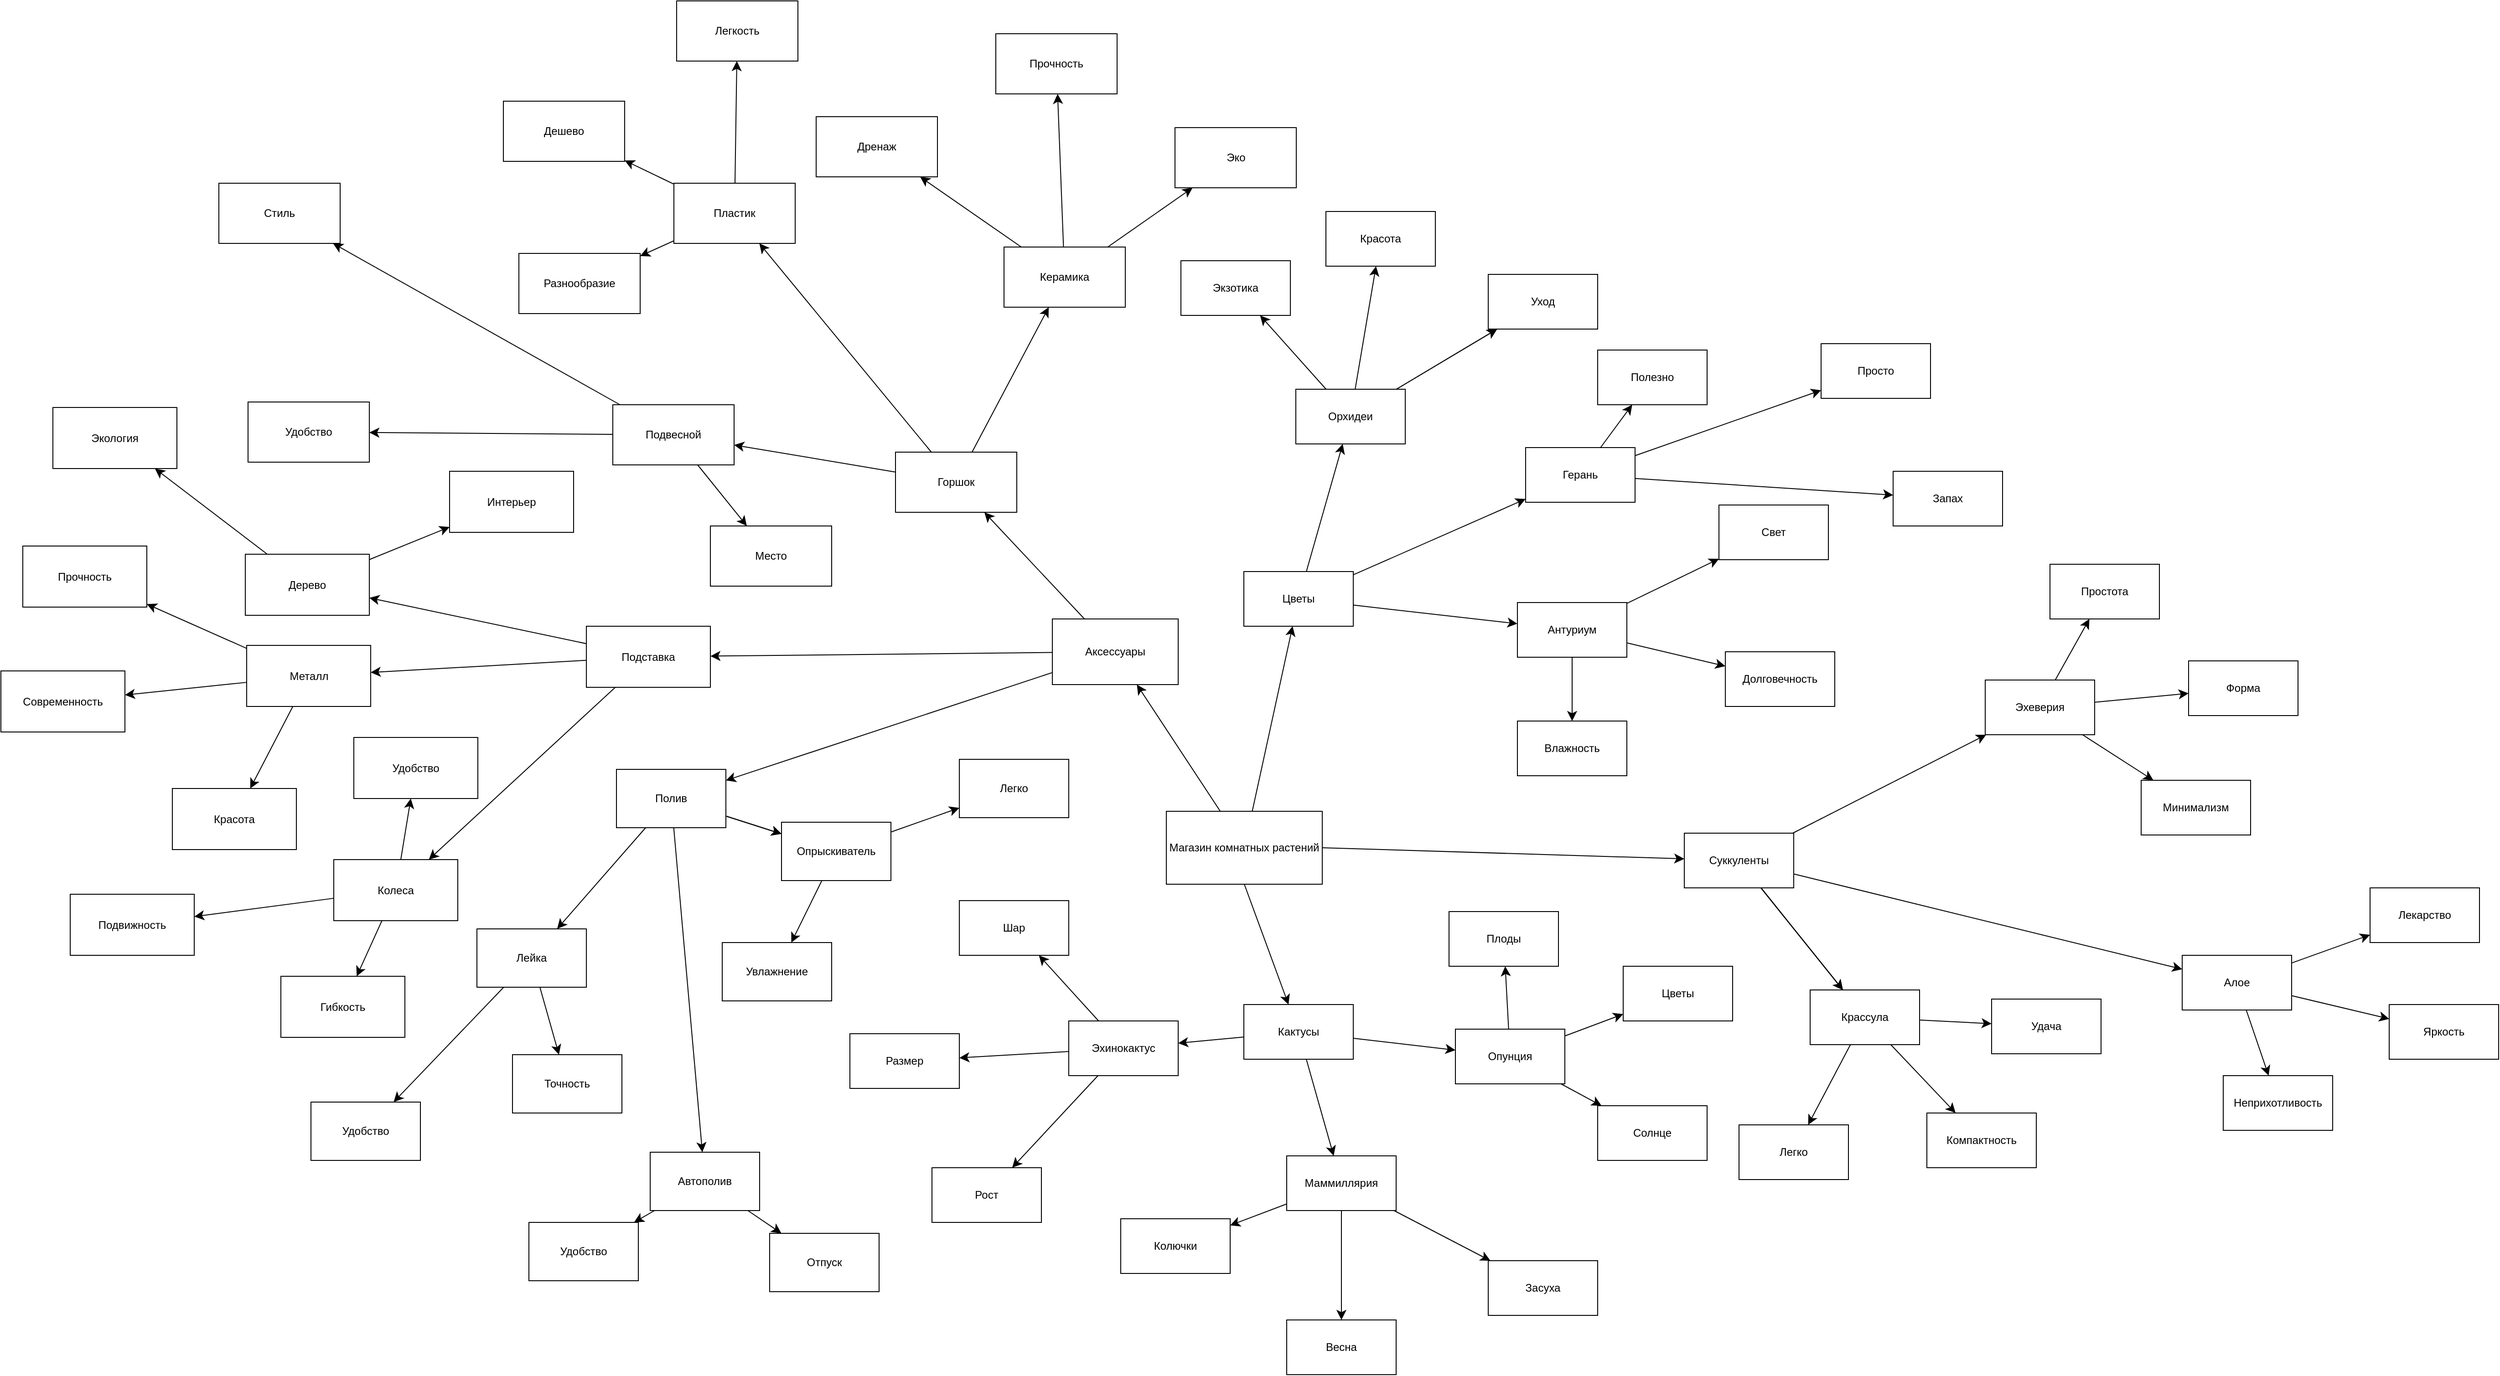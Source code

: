 <mxfile version="24.8.2">
  <diagram name="Page-1" id="Page-1">
    <mxGraphModel dx="7487" dy="3587" grid="0" gridSize="10" guides="1" tooltips="1" connect="1" arrows="1" fold="1" page="0" pageScale="1" pageWidth="827" pageHeight="1169" math="0" shadow="0">
      <root>
        <mxCell id="0" />
        <mxCell id="1" parent="0" />
        <mxCell id="S23KZRQdwi_vFa5hQwzF-27" value="" style="edgeStyle=none;curved=1;rounded=0;orthogonalLoop=1;jettySize=auto;html=1;fontSize=12;startSize=8;endSize=8;" edge="1" parent="1" source="S23KZRQdwi_vFa5hQwzF-132" target="S23KZRQdwi_vFa5hQwzF-26">
          <mxGeometry relative="1" as="geometry">
            <mxPoint x="245.4" y="439" as="sourcePoint" />
          </mxGeometry>
        </mxCell>
        <mxCell id="S23KZRQdwi_vFa5hQwzF-29" value="" style="edgeStyle=none;curved=1;rounded=0;orthogonalLoop=1;jettySize=auto;html=1;fontSize=12;startSize=8;endSize=8;exitX=1;exitY=0.5;exitDx=0;exitDy=0;" edge="1" parent="1" source="S23KZRQdwi_vFa5hQwzF-132" target="S23KZRQdwi_vFa5hQwzF-28">
          <mxGeometry relative="1" as="geometry">
            <mxPoint x="363" y="486.47" as="sourcePoint" />
          </mxGeometry>
        </mxCell>
        <mxCell id="S23KZRQdwi_vFa5hQwzF-31" value="" style="edgeStyle=none;curved=1;rounded=0;orthogonalLoop=1;jettySize=auto;html=1;fontSize=12;startSize=8;endSize=8;exitX=0.5;exitY=1;exitDx=0;exitDy=0;" edge="1" parent="1" source="S23KZRQdwi_vFa5hQwzF-132" target="S23KZRQdwi_vFa5hQwzF-30">
          <mxGeometry relative="1" as="geometry">
            <mxPoint x="250" y="533" as="sourcePoint" />
          </mxGeometry>
        </mxCell>
        <mxCell id="11" parent="1" vertex="1">
          <mxGeometry x="330" y="540" as="geometry" />
        </mxCell>
        <mxCell id="14" parent="1" vertex="1">
          <mxGeometry x="330" y="540" as="geometry" />
        </mxCell>
        <mxCell id="16" parent="1" vertex="1">
          <mxGeometry x="645" y="360" as="geometry" />
        </mxCell>
        <mxCell id="19" parent="1" vertex="1">
          <mxGeometry x="645" y="360" as="geometry" />
        </mxCell>
        <mxCell id="21" parent="1" vertex="1">
          <mxGeometry x="615" y="510" as="geometry" />
        </mxCell>
        <mxCell id="S23KZRQdwi_vFa5hQwzF-34" value="" style="edgeStyle=none;curved=1;rounded=0;orthogonalLoop=1;jettySize=auto;html=1;fontSize=12;startSize=8;endSize=8;" edge="1" parent="1" source="S23KZRQdwi_vFa5hQwzF-26" target="S23KZRQdwi_vFa5hQwzF-33">
          <mxGeometry relative="1" as="geometry" />
        </mxCell>
        <mxCell id="S23KZRQdwi_vFa5hQwzF-38" value="" style="edgeStyle=none;curved=1;rounded=0;orthogonalLoop=1;jettySize=auto;html=1;fontSize=12;startSize=8;endSize=8;" edge="1" parent="1" source="S23KZRQdwi_vFa5hQwzF-26" target="S23KZRQdwi_vFa5hQwzF-37">
          <mxGeometry relative="1" as="geometry" />
        </mxCell>
        <mxCell id="S23KZRQdwi_vFa5hQwzF-80" value="" style="edgeStyle=none;curved=1;rounded=0;orthogonalLoop=1;jettySize=auto;html=1;fontSize=12;startSize=8;endSize=8;" edge="1" parent="1" source="S23KZRQdwi_vFa5hQwzF-26" target="S23KZRQdwi_vFa5hQwzF-79">
          <mxGeometry relative="1" as="geometry" />
        </mxCell>
        <mxCell id="S23KZRQdwi_vFa5hQwzF-26" value="Цветы" style="whiteSpace=wrap;html=1;" vertex="1" parent="1">
          <mxGeometry x="233" y="171" width="120" height="60" as="geometry" />
        </mxCell>
        <mxCell id="S23KZRQdwi_vFa5hQwzF-41" value="" style="edgeStyle=none;curved=1;rounded=0;orthogonalLoop=1;jettySize=auto;html=1;fontSize=12;startSize=8;endSize=8;" edge="1" parent="1" source="S23KZRQdwi_vFa5hQwzF-28" target="S23KZRQdwi_vFa5hQwzF-40">
          <mxGeometry relative="1" as="geometry" />
        </mxCell>
        <mxCell id="S23KZRQdwi_vFa5hQwzF-43" value="" style="edgeStyle=none;curved=1;rounded=0;orthogonalLoop=1;jettySize=auto;html=1;fontSize=12;startSize=8;endSize=8;" edge="1" parent="1" source="S23KZRQdwi_vFa5hQwzF-28" target="S23KZRQdwi_vFa5hQwzF-42">
          <mxGeometry relative="1" as="geometry" />
        </mxCell>
        <mxCell id="S23KZRQdwi_vFa5hQwzF-44" value="" style="edgeStyle=none;curved=1;rounded=0;orthogonalLoop=1;jettySize=auto;html=1;fontSize=12;startSize=8;endSize=8;" edge="1" parent="1" source="S23KZRQdwi_vFa5hQwzF-28" target="S23KZRQdwi_vFa5hQwzF-42">
          <mxGeometry relative="1" as="geometry" />
        </mxCell>
        <mxCell id="S23KZRQdwi_vFa5hQwzF-45" value="" style="edgeStyle=none;curved=1;rounded=0;orthogonalLoop=1;jettySize=auto;html=1;fontSize=12;startSize=8;endSize=8;" edge="1" parent="1" source="S23KZRQdwi_vFa5hQwzF-28" target="S23KZRQdwi_vFa5hQwzF-42">
          <mxGeometry relative="1" as="geometry" />
        </mxCell>
        <mxCell id="S23KZRQdwi_vFa5hQwzF-47" value="" style="edgeStyle=none;curved=1;rounded=0;orthogonalLoop=1;jettySize=auto;html=1;fontSize=12;startSize=8;endSize=8;" edge="1" parent="1" source="S23KZRQdwi_vFa5hQwzF-28" target="S23KZRQdwi_vFa5hQwzF-46">
          <mxGeometry relative="1" as="geometry" />
        </mxCell>
        <mxCell id="S23KZRQdwi_vFa5hQwzF-28" value="Суккуленты" style="whiteSpace=wrap;html=1;" vertex="1" parent="1">
          <mxGeometry x="716" y="458" width="120" height="60" as="geometry" />
        </mxCell>
        <mxCell id="S23KZRQdwi_vFa5hQwzF-49" value="" style="edgeStyle=none;curved=1;rounded=0;orthogonalLoop=1;jettySize=auto;html=1;fontSize=12;startSize=8;endSize=8;" edge="1" parent="1" source="S23KZRQdwi_vFa5hQwzF-30" target="S23KZRQdwi_vFa5hQwzF-48">
          <mxGeometry relative="1" as="geometry" />
        </mxCell>
        <mxCell id="S23KZRQdwi_vFa5hQwzF-51" value="" style="edgeStyle=none;curved=1;rounded=0;orthogonalLoop=1;jettySize=auto;html=1;fontSize=12;startSize=8;endSize=8;" edge="1" parent="1" source="S23KZRQdwi_vFa5hQwzF-30" target="S23KZRQdwi_vFa5hQwzF-50">
          <mxGeometry relative="1" as="geometry" />
        </mxCell>
        <mxCell id="S23KZRQdwi_vFa5hQwzF-53" value="" style="edgeStyle=none;curved=1;rounded=0;orthogonalLoop=1;jettySize=auto;html=1;fontSize=12;startSize=8;endSize=8;" edge="1" parent="1" source="S23KZRQdwi_vFa5hQwzF-30" target="S23KZRQdwi_vFa5hQwzF-52">
          <mxGeometry relative="1" as="geometry" />
        </mxCell>
        <mxCell id="S23KZRQdwi_vFa5hQwzF-30" value="Кактусы" style="whiteSpace=wrap;html=1;" vertex="1" parent="1">
          <mxGeometry x="233" y="646" width="120" height="60" as="geometry" />
        </mxCell>
        <mxCell id="S23KZRQdwi_vFa5hQwzF-55" value="" style="edgeStyle=none;curved=1;rounded=0;orthogonalLoop=1;jettySize=auto;html=1;fontSize=12;startSize=8;endSize=8;" edge="1" parent="1" source="S23KZRQdwi_vFa5hQwzF-33" target="S23KZRQdwi_vFa5hQwzF-54">
          <mxGeometry relative="1" as="geometry" />
        </mxCell>
        <mxCell id="S23KZRQdwi_vFa5hQwzF-57" value="" style="edgeStyle=none;curved=1;rounded=0;orthogonalLoop=1;jettySize=auto;html=1;fontSize=12;startSize=8;endSize=8;" edge="1" parent="1" source="S23KZRQdwi_vFa5hQwzF-33" target="S23KZRQdwi_vFa5hQwzF-56">
          <mxGeometry relative="1" as="geometry" />
        </mxCell>
        <mxCell id="S23KZRQdwi_vFa5hQwzF-59" value="" style="edgeStyle=none;curved=1;rounded=0;orthogonalLoop=1;jettySize=auto;html=1;fontSize=12;startSize=8;endSize=8;" edge="1" parent="1" source="S23KZRQdwi_vFa5hQwzF-33" target="S23KZRQdwi_vFa5hQwzF-56">
          <mxGeometry relative="1" as="geometry" />
        </mxCell>
        <mxCell id="S23KZRQdwi_vFa5hQwzF-61" value="" style="edgeStyle=none;curved=1;rounded=0;orthogonalLoop=1;jettySize=auto;html=1;fontSize=12;startSize=8;endSize=8;" edge="1" parent="1" source="S23KZRQdwi_vFa5hQwzF-33" target="S23KZRQdwi_vFa5hQwzF-60">
          <mxGeometry relative="1" as="geometry" />
        </mxCell>
        <mxCell id="S23KZRQdwi_vFa5hQwzF-33" value="Орхидеи" style="whiteSpace=wrap;html=1;" vertex="1" parent="1">
          <mxGeometry x="290" y="-29" width="120" height="60" as="geometry" />
        </mxCell>
        <mxCell id="S23KZRQdwi_vFa5hQwzF-63" value="" style="edgeStyle=none;curved=1;rounded=0;orthogonalLoop=1;jettySize=auto;html=1;fontSize=12;startSize=8;endSize=8;" edge="1" parent="1" source="S23KZRQdwi_vFa5hQwzF-37" target="S23KZRQdwi_vFa5hQwzF-62">
          <mxGeometry relative="1" as="geometry" />
        </mxCell>
        <mxCell id="S23KZRQdwi_vFa5hQwzF-65" value="" style="edgeStyle=none;curved=1;rounded=0;orthogonalLoop=1;jettySize=auto;html=1;fontSize=12;startSize=8;endSize=8;" edge="1" parent="1" source="S23KZRQdwi_vFa5hQwzF-37" target="S23KZRQdwi_vFa5hQwzF-64">
          <mxGeometry relative="1" as="geometry" />
        </mxCell>
        <mxCell id="S23KZRQdwi_vFa5hQwzF-68" value="" style="edgeStyle=none;curved=1;rounded=0;orthogonalLoop=1;jettySize=auto;html=1;fontSize=12;startSize=8;endSize=8;" edge="1" parent="1" source="S23KZRQdwi_vFa5hQwzF-37" target="S23KZRQdwi_vFa5hQwzF-67">
          <mxGeometry relative="1" as="geometry" />
        </mxCell>
        <mxCell id="S23KZRQdwi_vFa5hQwzF-37" value="Герань" style="whiteSpace=wrap;html=1;" vertex="1" parent="1">
          <mxGeometry x="542" y="35" width="120" height="60" as="geometry" />
        </mxCell>
        <mxCell id="S23KZRQdwi_vFa5hQwzF-89" value="" style="edgeStyle=none;curved=1;rounded=0;orthogonalLoop=1;jettySize=auto;html=1;fontSize=12;startSize=8;endSize=8;" edge="1" parent="1" source="S23KZRQdwi_vFa5hQwzF-40" target="S23KZRQdwi_vFa5hQwzF-88">
          <mxGeometry relative="1" as="geometry" />
        </mxCell>
        <mxCell id="S23KZRQdwi_vFa5hQwzF-92" value="" style="edgeStyle=none;curved=1;rounded=0;orthogonalLoop=1;jettySize=auto;html=1;fontSize=12;startSize=8;endSize=8;" edge="1" parent="1" source="S23KZRQdwi_vFa5hQwzF-40" target="S23KZRQdwi_vFa5hQwzF-91">
          <mxGeometry relative="1" as="geometry" />
        </mxCell>
        <mxCell id="S23KZRQdwi_vFa5hQwzF-94" value="" style="edgeStyle=none;curved=1;rounded=0;orthogonalLoop=1;jettySize=auto;html=1;fontSize=12;startSize=8;endSize=8;" edge="1" parent="1" source="S23KZRQdwi_vFa5hQwzF-40" target="S23KZRQdwi_vFa5hQwzF-93">
          <mxGeometry relative="1" as="geometry" />
        </mxCell>
        <mxCell id="S23KZRQdwi_vFa5hQwzF-40" value="Эхеверия" style="whiteSpace=wrap;html=1;" vertex="1" parent="1">
          <mxGeometry x="1046" y="290" width="120" height="60" as="geometry" />
        </mxCell>
        <mxCell id="S23KZRQdwi_vFa5hQwzF-104" value="" style="edgeStyle=none;curved=1;rounded=0;orthogonalLoop=1;jettySize=auto;html=1;fontSize=12;startSize=8;endSize=8;" edge="1" parent="1" source="S23KZRQdwi_vFa5hQwzF-42" target="S23KZRQdwi_vFa5hQwzF-103">
          <mxGeometry relative="1" as="geometry" />
        </mxCell>
        <mxCell id="S23KZRQdwi_vFa5hQwzF-106" value="" style="edgeStyle=none;curved=1;rounded=0;orthogonalLoop=1;jettySize=auto;html=1;fontSize=12;startSize=8;endSize=8;" edge="1" parent="1" source="S23KZRQdwi_vFa5hQwzF-42" target="S23KZRQdwi_vFa5hQwzF-105">
          <mxGeometry relative="1" as="geometry" />
        </mxCell>
        <mxCell id="S23KZRQdwi_vFa5hQwzF-108" value="" style="edgeStyle=none;curved=1;rounded=0;orthogonalLoop=1;jettySize=auto;html=1;fontSize=12;startSize=8;endSize=8;" edge="1" parent="1" source="S23KZRQdwi_vFa5hQwzF-42" target="S23KZRQdwi_vFa5hQwzF-107">
          <mxGeometry relative="1" as="geometry" />
        </mxCell>
        <mxCell id="S23KZRQdwi_vFa5hQwzF-42" value="Крассула" style="whiteSpace=wrap;html=1;" vertex="1" parent="1">
          <mxGeometry x="854" y="630" width="120" height="60" as="geometry" />
        </mxCell>
        <mxCell id="S23KZRQdwi_vFa5hQwzF-96" value="" style="edgeStyle=none;curved=1;rounded=0;orthogonalLoop=1;jettySize=auto;html=1;fontSize=12;startSize=8;endSize=8;" edge="1" parent="1" source="S23KZRQdwi_vFa5hQwzF-46" target="S23KZRQdwi_vFa5hQwzF-95">
          <mxGeometry relative="1" as="geometry" />
        </mxCell>
        <mxCell id="S23KZRQdwi_vFa5hQwzF-98" value="" style="edgeStyle=none;curved=1;rounded=0;orthogonalLoop=1;jettySize=auto;html=1;fontSize=12;startSize=8;endSize=8;" edge="1" parent="1" source="S23KZRQdwi_vFa5hQwzF-46" target="S23KZRQdwi_vFa5hQwzF-97">
          <mxGeometry relative="1" as="geometry" />
        </mxCell>
        <mxCell id="S23KZRQdwi_vFa5hQwzF-101" value="" style="edgeStyle=none;curved=1;rounded=0;orthogonalLoop=1;jettySize=auto;html=1;fontSize=12;startSize=8;endSize=8;" edge="1" parent="1" source="S23KZRQdwi_vFa5hQwzF-46" target="S23KZRQdwi_vFa5hQwzF-100">
          <mxGeometry relative="1" as="geometry" />
        </mxCell>
        <mxCell id="S23KZRQdwi_vFa5hQwzF-46" value="Алое" style="whiteSpace=wrap;html=1;" vertex="1" parent="1">
          <mxGeometry x="1262" y="592" width="120" height="60" as="geometry" />
        </mxCell>
        <mxCell id="S23KZRQdwi_vFa5hQwzF-111" value="" style="edgeStyle=none;curved=1;rounded=0;orthogonalLoop=1;jettySize=auto;html=1;fontSize=12;startSize=8;endSize=8;" edge="1" parent="1" source="S23KZRQdwi_vFa5hQwzF-48" target="S23KZRQdwi_vFa5hQwzF-110">
          <mxGeometry relative="1" as="geometry" />
        </mxCell>
        <mxCell id="S23KZRQdwi_vFa5hQwzF-113" value="" style="edgeStyle=none;curved=1;rounded=0;orthogonalLoop=1;jettySize=auto;html=1;fontSize=12;startSize=8;endSize=8;" edge="1" parent="1" source="S23KZRQdwi_vFa5hQwzF-48" target="S23KZRQdwi_vFa5hQwzF-112">
          <mxGeometry relative="1" as="geometry" />
        </mxCell>
        <mxCell id="S23KZRQdwi_vFa5hQwzF-115" value="" style="edgeStyle=none;curved=1;rounded=0;orthogonalLoop=1;jettySize=auto;html=1;fontSize=12;startSize=8;endSize=8;" edge="1" parent="1" source="S23KZRQdwi_vFa5hQwzF-48" target="S23KZRQdwi_vFa5hQwzF-114">
          <mxGeometry relative="1" as="geometry" />
        </mxCell>
        <mxCell id="S23KZRQdwi_vFa5hQwzF-48" value="Опунция" style="whiteSpace=wrap;html=1;" vertex="1" parent="1">
          <mxGeometry x="465" y="673" width="120" height="60" as="geometry" />
        </mxCell>
        <mxCell id="S23KZRQdwi_vFa5hQwzF-123" value="" style="edgeStyle=none;curved=1;rounded=0;orthogonalLoop=1;jettySize=auto;html=1;fontSize=12;startSize=8;endSize=8;" edge="1" parent="1" source="S23KZRQdwi_vFa5hQwzF-50" target="S23KZRQdwi_vFa5hQwzF-122">
          <mxGeometry relative="1" as="geometry" />
        </mxCell>
        <mxCell id="S23KZRQdwi_vFa5hQwzF-126" value="" style="edgeStyle=none;curved=1;rounded=0;orthogonalLoop=1;jettySize=auto;html=1;fontSize=12;startSize=8;endSize=8;" edge="1" parent="1" source="S23KZRQdwi_vFa5hQwzF-50" target="S23KZRQdwi_vFa5hQwzF-125">
          <mxGeometry relative="1" as="geometry" />
        </mxCell>
        <mxCell id="S23KZRQdwi_vFa5hQwzF-129" value="" style="edgeStyle=none;curved=1;rounded=0;orthogonalLoop=1;jettySize=auto;html=1;fontSize=12;startSize=8;endSize=8;" edge="1" parent="1" source="S23KZRQdwi_vFa5hQwzF-50" target="S23KZRQdwi_vFa5hQwzF-128">
          <mxGeometry relative="1" as="geometry" />
        </mxCell>
        <mxCell id="S23KZRQdwi_vFa5hQwzF-50" value="Эхинокактус" style="whiteSpace=wrap;html=1;" vertex="1" parent="1">
          <mxGeometry x="41" y="664" width="120" height="60" as="geometry" />
        </mxCell>
        <mxCell id="S23KZRQdwi_vFa5hQwzF-117" value="" style="edgeStyle=none;curved=1;rounded=0;orthogonalLoop=1;jettySize=auto;html=1;fontSize=12;startSize=8;endSize=8;" edge="1" parent="1" source="S23KZRQdwi_vFa5hQwzF-52" target="S23KZRQdwi_vFa5hQwzF-116">
          <mxGeometry relative="1" as="geometry" />
        </mxCell>
        <mxCell id="S23KZRQdwi_vFa5hQwzF-119" value="" style="edgeStyle=none;curved=1;rounded=0;orthogonalLoop=1;jettySize=auto;html=1;fontSize=12;startSize=8;endSize=8;" edge="1" parent="1" source="S23KZRQdwi_vFa5hQwzF-52" target="S23KZRQdwi_vFa5hQwzF-118">
          <mxGeometry relative="1" as="geometry" />
        </mxCell>
        <mxCell id="S23KZRQdwi_vFa5hQwzF-121" value="" style="edgeStyle=none;curved=1;rounded=0;orthogonalLoop=1;jettySize=auto;html=1;fontSize=12;startSize=8;endSize=8;" edge="1" parent="1" source="S23KZRQdwi_vFa5hQwzF-52" target="S23KZRQdwi_vFa5hQwzF-120">
          <mxGeometry relative="1" as="geometry" />
        </mxCell>
        <mxCell id="S23KZRQdwi_vFa5hQwzF-52" value="Маммиллярия" style="whiteSpace=wrap;html=1;" vertex="1" parent="1">
          <mxGeometry x="280" y="812" width="120" height="60" as="geometry" />
        </mxCell>
        <mxCell id="S23KZRQdwi_vFa5hQwzF-54" value="Экзотика" style="whiteSpace=wrap;html=1;" vertex="1" parent="1">
          <mxGeometry x="164" y="-170" width="120" height="60" as="geometry" />
        </mxCell>
        <mxCell id="S23KZRQdwi_vFa5hQwzF-56" value="Уход" style="whiteSpace=wrap;html=1;" vertex="1" parent="1">
          <mxGeometry x="501" y="-155" width="120" height="60" as="geometry" />
        </mxCell>
        <mxCell id="S23KZRQdwi_vFa5hQwzF-60" value="Красота" style="whiteSpace=wrap;html=1;" vertex="1" parent="1">
          <mxGeometry x="323" y="-224" width="120" height="60" as="geometry" />
        </mxCell>
        <mxCell id="S23KZRQdwi_vFa5hQwzF-62" value="Полезно" style="whiteSpace=wrap;html=1;" vertex="1" parent="1">
          <mxGeometry x="621" y="-72" width="120" height="60" as="geometry" />
        </mxCell>
        <mxCell id="S23KZRQdwi_vFa5hQwzF-64" value="Просто" style="whiteSpace=wrap;html=1;" vertex="1" parent="1">
          <mxGeometry x="866" y="-79" width="120" height="60" as="geometry" />
        </mxCell>
        <mxCell id="S23KZRQdwi_vFa5hQwzF-67" value="Запах" style="whiteSpace=wrap;html=1;" vertex="1" parent="1">
          <mxGeometry x="945" y="61" width="120" height="60" as="geometry" />
        </mxCell>
        <mxCell id="S23KZRQdwi_vFa5hQwzF-82" value="" style="edgeStyle=none;curved=1;rounded=0;orthogonalLoop=1;jettySize=auto;html=1;fontSize=12;startSize=8;endSize=8;" edge="1" parent="1" source="S23KZRQdwi_vFa5hQwzF-79" target="S23KZRQdwi_vFa5hQwzF-81">
          <mxGeometry relative="1" as="geometry" />
        </mxCell>
        <mxCell id="S23KZRQdwi_vFa5hQwzF-84" value="" style="edgeStyle=none;curved=1;rounded=0;orthogonalLoop=1;jettySize=auto;html=1;fontSize=12;startSize=8;endSize=8;" edge="1" parent="1" source="S23KZRQdwi_vFa5hQwzF-79" target="S23KZRQdwi_vFa5hQwzF-83">
          <mxGeometry relative="1" as="geometry" />
        </mxCell>
        <mxCell id="S23KZRQdwi_vFa5hQwzF-86" value="" style="edgeStyle=none;curved=1;rounded=0;orthogonalLoop=1;jettySize=auto;html=1;fontSize=12;startSize=8;endSize=8;" edge="1" parent="1" source="S23KZRQdwi_vFa5hQwzF-79" target="S23KZRQdwi_vFa5hQwzF-85">
          <mxGeometry relative="1" as="geometry" />
        </mxCell>
        <mxCell id="S23KZRQdwi_vFa5hQwzF-79" value="Антуриум" style="whiteSpace=wrap;html=1;" vertex="1" parent="1">
          <mxGeometry x="533" y="205" width="120" height="60" as="geometry" />
        </mxCell>
        <mxCell id="S23KZRQdwi_vFa5hQwzF-81" value="Свет" style="whiteSpace=wrap;html=1;" vertex="1" parent="1">
          <mxGeometry x="754" y="98" width="120" height="60" as="geometry" />
        </mxCell>
        <mxCell id="S23KZRQdwi_vFa5hQwzF-83" value="Долговечность" style="whiteSpace=wrap;html=1;" vertex="1" parent="1">
          <mxGeometry x="761" y="259" width="120" height="60" as="geometry" />
        </mxCell>
        <mxCell id="S23KZRQdwi_vFa5hQwzF-85" value="Влажность" style="whiteSpace=wrap;html=1;" vertex="1" parent="1">
          <mxGeometry x="533" y="335" width="120" height="60" as="geometry" />
        </mxCell>
        <mxCell id="S23KZRQdwi_vFa5hQwzF-87" style="edgeStyle=none;curved=1;rounded=0;orthogonalLoop=1;jettySize=auto;html=1;exitX=1;exitY=0.25;exitDx=0;exitDy=0;fontSize=12;startSize=8;endSize=8;" edge="1" parent="1" source="S23KZRQdwi_vFa5hQwzF-85" target="S23KZRQdwi_vFa5hQwzF-85">
          <mxGeometry relative="1" as="geometry" />
        </mxCell>
        <mxCell id="S23KZRQdwi_vFa5hQwzF-88" value="Простота" style="whiteSpace=wrap;html=1;" vertex="1" parent="1">
          <mxGeometry x="1117" y="163" width="120" height="60" as="geometry" />
        </mxCell>
        <mxCell id="S23KZRQdwi_vFa5hQwzF-91" value="Минимализм" style="whiteSpace=wrap;html=1;" vertex="1" parent="1">
          <mxGeometry x="1217" y="400" width="120" height="60" as="geometry" />
        </mxCell>
        <mxCell id="S23KZRQdwi_vFa5hQwzF-93" value="Форма" style="whiteSpace=wrap;html=1;" vertex="1" parent="1">
          <mxGeometry x="1269" y="269" width="120" height="60" as="geometry" />
        </mxCell>
        <mxCell id="S23KZRQdwi_vFa5hQwzF-95" value="Лекарство" style="whiteSpace=wrap;html=1;" vertex="1" parent="1">
          <mxGeometry x="1468" y="518" width="120" height="60" as="geometry" />
        </mxCell>
        <mxCell id="S23KZRQdwi_vFa5hQwzF-97" value="Яркость" style="whiteSpace=wrap;html=1;" vertex="1" parent="1">
          <mxGeometry x="1489" y="646" width="120" height="60" as="geometry" />
        </mxCell>
        <mxCell id="S23KZRQdwi_vFa5hQwzF-100" value="Неприхотливость" style="whiteSpace=wrap;html=1;" vertex="1" parent="1">
          <mxGeometry x="1307" y="724" width="120" height="60" as="geometry" />
        </mxCell>
        <mxCell id="S23KZRQdwi_vFa5hQwzF-103" value="Компактность" style="whiteSpace=wrap;html=1;" vertex="1" parent="1">
          <mxGeometry x="982" y="765" width="120" height="60" as="geometry" />
        </mxCell>
        <mxCell id="S23KZRQdwi_vFa5hQwzF-105" value="Удача" style="whiteSpace=wrap;html=1;" vertex="1" parent="1">
          <mxGeometry x="1053" y="640" width="120" height="60" as="geometry" />
        </mxCell>
        <mxCell id="S23KZRQdwi_vFa5hQwzF-107" value="Легко" style="whiteSpace=wrap;html=1;" vertex="1" parent="1">
          <mxGeometry x="776" y="778" width="120" height="60" as="geometry" />
        </mxCell>
        <mxCell id="S23KZRQdwi_vFa5hQwzF-110" value="Плоды" style="whiteSpace=wrap;html=1;" vertex="1" parent="1">
          <mxGeometry x="458" y="544" width="120" height="60" as="geometry" />
        </mxCell>
        <mxCell id="S23KZRQdwi_vFa5hQwzF-112" value="Цветы" style="whiteSpace=wrap;html=1;" vertex="1" parent="1">
          <mxGeometry x="649" y="604" width="120" height="60" as="geometry" />
        </mxCell>
        <mxCell id="S23KZRQdwi_vFa5hQwzF-114" value="Солнце" style="whiteSpace=wrap;html=1;" vertex="1" parent="1">
          <mxGeometry x="621" y="757" width="120" height="60" as="geometry" />
        </mxCell>
        <mxCell id="S23KZRQdwi_vFa5hQwzF-116" value="Весна" style="whiteSpace=wrap;html=1;" vertex="1" parent="1">
          <mxGeometry x="280" y="992" width="120" height="60" as="geometry" />
        </mxCell>
        <mxCell id="S23KZRQdwi_vFa5hQwzF-118" value="Засуха" style="whiteSpace=wrap;html=1;" vertex="1" parent="1">
          <mxGeometry x="501" y="927" width="120" height="60" as="geometry" />
        </mxCell>
        <mxCell id="S23KZRQdwi_vFa5hQwzF-120" value="Колючки" style="whiteSpace=wrap;html=1;" vertex="1" parent="1">
          <mxGeometry x="98" y="881" width="120" height="60" as="geometry" />
        </mxCell>
        <mxCell id="S23KZRQdwi_vFa5hQwzF-122" value="Шар" style="whiteSpace=wrap;html=1;" vertex="1" parent="1">
          <mxGeometry x="-79" y="532" width="120" height="60" as="geometry" />
        </mxCell>
        <mxCell id="S23KZRQdwi_vFa5hQwzF-125" value="Рост" style="whiteSpace=wrap;html=1;" vertex="1" parent="1">
          <mxGeometry x="-109" y="825" width="120" height="60" as="geometry" />
        </mxCell>
        <mxCell id="S23KZRQdwi_vFa5hQwzF-128" value="Размер" style="whiteSpace=wrap;html=1;" vertex="1" parent="1">
          <mxGeometry x="-199" y="678" width="120" height="60" as="geometry" />
        </mxCell>
        <mxCell id="S23KZRQdwi_vFa5hQwzF-130" style="edgeStyle=none;curved=1;rounded=0;orthogonalLoop=1;jettySize=auto;html=1;exitX=0.75;exitY=0;exitDx=0;exitDy=0;fontSize=12;startSize=8;endSize=8;" edge="1" parent="1" source="S23KZRQdwi_vFa5hQwzF-37" target="S23KZRQdwi_vFa5hQwzF-37">
          <mxGeometry relative="1" as="geometry" />
        </mxCell>
        <mxCell id="S23KZRQdwi_vFa5hQwzF-131" style="edgeStyle=none;curved=1;rounded=0;orthogonalLoop=1;jettySize=auto;html=1;exitX=0.25;exitY=0;exitDx=0;exitDy=0;fontSize=12;startSize=8;endSize=8;" edge="1" parent="1" source="S23KZRQdwi_vFa5hQwzF-67" target="S23KZRQdwi_vFa5hQwzF-67">
          <mxGeometry relative="1" as="geometry" />
        </mxCell>
        <mxCell id="S23KZRQdwi_vFa5hQwzF-134" value="" style="edgeStyle=none;curved=1;rounded=0;orthogonalLoop=1;jettySize=auto;html=1;fontSize=12;startSize=8;endSize=8;" edge="1" parent="1" source="S23KZRQdwi_vFa5hQwzF-132" target="S23KZRQdwi_vFa5hQwzF-133">
          <mxGeometry relative="1" as="geometry" />
        </mxCell>
        <mxCell id="S23KZRQdwi_vFa5hQwzF-132" value="Магазин комнатных растений" style="rounded=0;whiteSpace=wrap;html=1;" vertex="1" parent="1">
          <mxGeometry x="148" y="434" width="171" height="80" as="geometry" />
        </mxCell>
        <mxCell id="S23KZRQdwi_vFa5hQwzF-136" value="" style="edgeStyle=none;curved=1;rounded=0;orthogonalLoop=1;jettySize=auto;html=1;fontSize=12;startSize=8;endSize=8;" edge="1" parent="1" source="S23KZRQdwi_vFa5hQwzF-133" target="S23KZRQdwi_vFa5hQwzF-135">
          <mxGeometry relative="1" as="geometry" />
        </mxCell>
        <mxCell id="S23KZRQdwi_vFa5hQwzF-138" value="" style="edgeStyle=none;curved=1;rounded=0;orthogonalLoop=1;jettySize=auto;html=1;fontSize=12;startSize=8;endSize=8;" edge="1" parent="1" source="S23KZRQdwi_vFa5hQwzF-133" target="S23KZRQdwi_vFa5hQwzF-137">
          <mxGeometry relative="1" as="geometry" />
        </mxCell>
        <mxCell id="S23KZRQdwi_vFa5hQwzF-140" value="" style="edgeStyle=none;curved=1;rounded=0;orthogonalLoop=1;jettySize=auto;html=1;fontSize=12;startSize=8;endSize=8;" edge="1" parent="1" source="S23KZRQdwi_vFa5hQwzF-133" target="S23KZRQdwi_vFa5hQwzF-139">
          <mxGeometry relative="1" as="geometry" />
        </mxCell>
        <mxCell id="S23KZRQdwi_vFa5hQwzF-133" value="Аксессуары" style="rounded=0;whiteSpace=wrap;html=1;" vertex="1" parent="1">
          <mxGeometry x="23" y="223" width="138" height="72" as="geometry" />
        </mxCell>
        <mxCell id="S23KZRQdwi_vFa5hQwzF-142" value="" style="edgeStyle=none;curved=1;rounded=0;orthogonalLoop=1;jettySize=auto;html=1;fontSize=12;startSize=8;endSize=8;" edge="1" parent="1" source="S23KZRQdwi_vFa5hQwzF-135" target="S23KZRQdwi_vFa5hQwzF-141">
          <mxGeometry relative="1" as="geometry" />
        </mxCell>
        <mxCell id="S23KZRQdwi_vFa5hQwzF-144" value="" style="edgeStyle=none;curved=1;rounded=0;orthogonalLoop=1;jettySize=auto;html=1;fontSize=12;startSize=8;endSize=8;" edge="1" parent="1" source="S23KZRQdwi_vFa5hQwzF-135" target="S23KZRQdwi_vFa5hQwzF-143">
          <mxGeometry relative="1" as="geometry" />
        </mxCell>
        <mxCell id="S23KZRQdwi_vFa5hQwzF-146" value="" style="edgeStyle=none;curved=1;rounded=0;orthogonalLoop=1;jettySize=auto;html=1;fontSize=12;startSize=8;endSize=8;" edge="1" parent="1" source="S23KZRQdwi_vFa5hQwzF-135" target="S23KZRQdwi_vFa5hQwzF-145">
          <mxGeometry relative="1" as="geometry" />
        </mxCell>
        <mxCell id="S23KZRQdwi_vFa5hQwzF-135" value="Горшок" style="rounded=0;whiteSpace=wrap;html=1;" vertex="1" parent="1">
          <mxGeometry x="-149" y="40" width="133" height="66" as="geometry" />
        </mxCell>
        <mxCell id="S23KZRQdwi_vFa5hQwzF-148" value="" style="edgeStyle=none;curved=1;rounded=0;orthogonalLoop=1;jettySize=auto;html=1;fontSize=12;startSize=8;endSize=8;" edge="1" parent="1" source="S23KZRQdwi_vFa5hQwzF-137" target="S23KZRQdwi_vFa5hQwzF-147">
          <mxGeometry relative="1" as="geometry" />
        </mxCell>
        <mxCell id="S23KZRQdwi_vFa5hQwzF-150" value="" style="edgeStyle=none;curved=1;rounded=0;orthogonalLoop=1;jettySize=auto;html=1;fontSize=12;startSize=8;endSize=8;" edge="1" parent="1" source="S23KZRQdwi_vFa5hQwzF-137" target="S23KZRQdwi_vFa5hQwzF-149">
          <mxGeometry relative="1" as="geometry" />
        </mxCell>
        <mxCell id="S23KZRQdwi_vFa5hQwzF-152" value="" style="edgeStyle=none;curved=1;rounded=0;orthogonalLoop=1;jettySize=auto;html=1;fontSize=12;startSize=8;endSize=8;" edge="1" parent="1" source="S23KZRQdwi_vFa5hQwzF-137" target="S23KZRQdwi_vFa5hQwzF-151">
          <mxGeometry relative="1" as="geometry" />
        </mxCell>
        <mxCell id="S23KZRQdwi_vFa5hQwzF-137" value="Подставка" style="rounded=0;whiteSpace=wrap;html=1;" vertex="1" parent="1">
          <mxGeometry x="-488" y="231" width="136" height="67" as="geometry" />
        </mxCell>
        <mxCell id="S23KZRQdwi_vFa5hQwzF-154" value="" style="edgeStyle=none;curved=1;rounded=0;orthogonalLoop=1;jettySize=auto;html=1;fontSize=12;startSize=8;endSize=8;" edge="1" parent="1" source="S23KZRQdwi_vFa5hQwzF-139" target="S23KZRQdwi_vFa5hQwzF-153">
          <mxGeometry relative="1" as="geometry" />
        </mxCell>
        <mxCell id="S23KZRQdwi_vFa5hQwzF-156" value="" style="edgeStyle=none;curved=1;rounded=0;orthogonalLoop=1;jettySize=auto;html=1;fontSize=12;startSize=8;endSize=8;" edge="1" parent="1" source="S23KZRQdwi_vFa5hQwzF-139" target="S23KZRQdwi_vFa5hQwzF-155">
          <mxGeometry relative="1" as="geometry" />
        </mxCell>
        <mxCell id="S23KZRQdwi_vFa5hQwzF-157" value="" style="edgeStyle=none;curved=1;rounded=0;orthogonalLoop=1;jettySize=auto;html=1;fontSize=12;startSize=8;endSize=8;" edge="1" parent="1" source="S23KZRQdwi_vFa5hQwzF-139" target="S23KZRQdwi_vFa5hQwzF-153">
          <mxGeometry relative="1" as="geometry" />
        </mxCell>
        <mxCell id="S23KZRQdwi_vFa5hQwzF-160" value="" style="edgeStyle=none;curved=1;rounded=0;orthogonalLoop=1;jettySize=auto;html=1;fontSize=12;startSize=8;endSize=8;" edge="1" parent="1" source="S23KZRQdwi_vFa5hQwzF-139" target="S23KZRQdwi_vFa5hQwzF-159">
          <mxGeometry relative="1" as="geometry" />
        </mxCell>
        <mxCell id="S23KZRQdwi_vFa5hQwzF-139" value="Полив" style="rounded=0;whiteSpace=wrap;html=1;" vertex="1" parent="1">
          <mxGeometry x="-455" y="388" width="120" height="64" as="geometry" />
        </mxCell>
        <mxCell id="S23KZRQdwi_vFa5hQwzF-162" value="" style="edgeStyle=none;curved=1;rounded=0;orthogonalLoop=1;jettySize=auto;html=1;fontSize=12;startSize=8;endSize=8;" edge="1" parent="1" source="S23KZRQdwi_vFa5hQwzF-141" target="S23KZRQdwi_vFa5hQwzF-161">
          <mxGeometry relative="1" as="geometry" />
        </mxCell>
        <mxCell id="S23KZRQdwi_vFa5hQwzF-164" value="" style="edgeStyle=none;curved=1;rounded=0;orthogonalLoop=1;jettySize=auto;html=1;fontSize=12;startSize=8;endSize=8;" edge="1" parent="1" source="S23KZRQdwi_vFa5hQwzF-141" target="S23KZRQdwi_vFa5hQwzF-163">
          <mxGeometry relative="1" as="geometry" />
        </mxCell>
        <mxCell id="S23KZRQdwi_vFa5hQwzF-166" value="" style="edgeStyle=none;curved=1;rounded=0;orthogonalLoop=1;jettySize=auto;html=1;fontSize=12;startSize=8;endSize=8;" edge="1" parent="1" source="S23KZRQdwi_vFa5hQwzF-141" target="S23KZRQdwi_vFa5hQwzF-165">
          <mxGeometry relative="1" as="geometry" />
        </mxCell>
        <mxCell id="S23KZRQdwi_vFa5hQwzF-141" value="Керамика" style="rounded=0;whiteSpace=wrap;html=1;" vertex="1" parent="1">
          <mxGeometry x="-30" y="-185" width="133" height="66" as="geometry" />
        </mxCell>
        <mxCell id="S23KZRQdwi_vFa5hQwzF-168" value="" style="edgeStyle=none;curved=1;rounded=0;orthogonalLoop=1;jettySize=auto;html=1;fontSize=12;startSize=8;endSize=8;" edge="1" parent="1" source="S23KZRQdwi_vFa5hQwzF-143" target="S23KZRQdwi_vFa5hQwzF-167">
          <mxGeometry relative="1" as="geometry" />
        </mxCell>
        <mxCell id="S23KZRQdwi_vFa5hQwzF-170" value="" style="edgeStyle=none;curved=1;rounded=0;orthogonalLoop=1;jettySize=auto;html=1;fontSize=12;startSize=8;endSize=8;" edge="1" parent="1" source="S23KZRQdwi_vFa5hQwzF-143" target="S23KZRQdwi_vFa5hQwzF-169">
          <mxGeometry relative="1" as="geometry" />
        </mxCell>
        <mxCell id="S23KZRQdwi_vFa5hQwzF-172" value="" style="edgeStyle=none;curved=1;rounded=0;orthogonalLoop=1;jettySize=auto;html=1;fontSize=12;startSize=8;endSize=8;" edge="1" parent="1" source="S23KZRQdwi_vFa5hQwzF-143" target="S23KZRQdwi_vFa5hQwzF-171">
          <mxGeometry relative="1" as="geometry" />
        </mxCell>
        <mxCell id="S23KZRQdwi_vFa5hQwzF-143" value="Пластик" style="rounded=0;whiteSpace=wrap;html=1;" vertex="1" parent="1">
          <mxGeometry x="-392" y="-255" width="133" height="66" as="geometry" />
        </mxCell>
        <mxCell id="S23KZRQdwi_vFa5hQwzF-175" value="" style="edgeStyle=none;curved=1;rounded=0;orthogonalLoop=1;jettySize=auto;html=1;fontSize=12;startSize=8;endSize=8;" edge="1" parent="1" source="S23KZRQdwi_vFa5hQwzF-145" target="S23KZRQdwi_vFa5hQwzF-174">
          <mxGeometry relative="1" as="geometry" />
        </mxCell>
        <mxCell id="S23KZRQdwi_vFa5hQwzF-178" value="" style="edgeStyle=none;curved=1;rounded=0;orthogonalLoop=1;jettySize=auto;html=1;fontSize=12;startSize=8;endSize=8;" edge="1" parent="1" source="S23KZRQdwi_vFa5hQwzF-145" target="S23KZRQdwi_vFa5hQwzF-177">
          <mxGeometry relative="1" as="geometry" />
        </mxCell>
        <mxCell id="S23KZRQdwi_vFa5hQwzF-180" value="" style="edgeStyle=none;curved=1;rounded=0;orthogonalLoop=1;jettySize=auto;html=1;fontSize=12;startSize=8;endSize=8;" edge="1" parent="1" source="S23KZRQdwi_vFa5hQwzF-145" target="S23KZRQdwi_vFa5hQwzF-179">
          <mxGeometry relative="1" as="geometry" />
        </mxCell>
        <mxCell id="S23KZRQdwi_vFa5hQwzF-145" value="Подвесной" style="rounded=0;whiteSpace=wrap;html=1;" vertex="1" parent="1">
          <mxGeometry x="-459" y="-12" width="133" height="66" as="geometry" />
        </mxCell>
        <mxCell id="S23KZRQdwi_vFa5hQwzF-182" value="" style="edgeStyle=none;curved=1;rounded=0;orthogonalLoop=1;jettySize=auto;html=1;fontSize=12;startSize=8;endSize=8;" edge="1" parent="1" source="S23KZRQdwi_vFa5hQwzF-147" target="S23KZRQdwi_vFa5hQwzF-181">
          <mxGeometry relative="1" as="geometry" />
        </mxCell>
        <mxCell id="S23KZRQdwi_vFa5hQwzF-184" value="" style="edgeStyle=none;curved=1;rounded=0;orthogonalLoop=1;jettySize=auto;html=1;fontSize=12;startSize=8;endSize=8;" edge="1" parent="1" source="S23KZRQdwi_vFa5hQwzF-147" target="S23KZRQdwi_vFa5hQwzF-183">
          <mxGeometry relative="1" as="geometry" />
        </mxCell>
        <mxCell id="S23KZRQdwi_vFa5hQwzF-147" value="Дерево" style="rounded=0;whiteSpace=wrap;html=1;" vertex="1" parent="1">
          <mxGeometry x="-862" y="152" width="136" height="67" as="geometry" />
        </mxCell>
        <mxCell id="S23KZRQdwi_vFa5hQwzF-186" value="" style="edgeStyle=none;curved=1;rounded=0;orthogonalLoop=1;jettySize=auto;html=1;fontSize=12;startSize=8;endSize=8;" edge="1" parent="1" source="S23KZRQdwi_vFa5hQwzF-149" target="S23KZRQdwi_vFa5hQwzF-185">
          <mxGeometry relative="1" as="geometry" />
        </mxCell>
        <mxCell id="S23KZRQdwi_vFa5hQwzF-188" value="" style="edgeStyle=none;curved=1;rounded=0;orthogonalLoop=1;jettySize=auto;html=1;fontSize=12;startSize=8;endSize=8;" edge="1" parent="1" source="S23KZRQdwi_vFa5hQwzF-149" target="S23KZRQdwi_vFa5hQwzF-187">
          <mxGeometry relative="1" as="geometry" />
        </mxCell>
        <mxCell id="S23KZRQdwi_vFa5hQwzF-190" value="" style="edgeStyle=none;curved=1;rounded=0;orthogonalLoop=1;jettySize=auto;html=1;fontSize=12;startSize=8;endSize=8;" edge="1" parent="1" source="S23KZRQdwi_vFa5hQwzF-149" target="S23KZRQdwi_vFa5hQwzF-189">
          <mxGeometry relative="1" as="geometry" />
        </mxCell>
        <mxCell id="S23KZRQdwi_vFa5hQwzF-149" value="Металл" style="rounded=0;whiteSpace=wrap;html=1;" vertex="1" parent="1">
          <mxGeometry x="-860.5" y="252" width="136" height="67" as="geometry" />
        </mxCell>
        <mxCell id="S23KZRQdwi_vFa5hQwzF-192" value="" style="edgeStyle=none;curved=1;rounded=0;orthogonalLoop=1;jettySize=auto;html=1;fontSize=12;startSize=8;endSize=8;" edge="1" parent="1" source="S23KZRQdwi_vFa5hQwzF-151" target="S23KZRQdwi_vFa5hQwzF-191">
          <mxGeometry relative="1" as="geometry" />
        </mxCell>
        <mxCell id="S23KZRQdwi_vFa5hQwzF-194" value="" style="edgeStyle=none;curved=1;rounded=0;orthogonalLoop=1;jettySize=auto;html=1;fontSize=12;startSize=8;endSize=8;" edge="1" parent="1" source="S23KZRQdwi_vFa5hQwzF-151" target="S23KZRQdwi_vFa5hQwzF-193">
          <mxGeometry relative="1" as="geometry" />
        </mxCell>
        <mxCell id="S23KZRQdwi_vFa5hQwzF-196" value="" style="edgeStyle=none;curved=1;rounded=0;orthogonalLoop=1;jettySize=auto;html=1;fontSize=12;startSize=8;endSize=8;" edge="1" parent="1" source="S23KZRQdwi_vFa5hQwzF-151" target="S23KZRQdwi_vFa5hQwzF-195">
          <mxGeometry relative="1" as="geometry" />
        </mxCell>
        <mxCell id="S23KZRQdwi_vFa5hQwzF-151" value="Колеса" style="rounded=0;whiteSpace=wrap;html=1;" vertex="1" parent="1">
          <mxGeometry x="-765" y="487" width="136" height="67" as="geometry" />
        </mxCell>
        <mxCell id="S23KZRQdwi_vFa5hQwzF-202" value="" style="edgeStyle=none;curved=1;rounded=0;orthogonalLoop=1;jettySize=auto;html=1;fontSize=12;startSize=8;endSize=8;" edge="1" parent="1" source="S23KZRQdwi_vFa5hQwzF-153" target="S23KZRQdwi_vFa5hQwzF-201">
          <mxGeometry relative="1" as="geometry" />
        </mxCell>
        <mxCell id="S23KZRQdwi_vFa5hQwzF-204" value="" style="edgeStyle=none;curved=1;rounded=0;orthogonalLoop=1;jettySize=auto;html=1;fontSize=12;startSize=8;endSize=8;" edge="1" parent="1" source="S23KZRQdwi_vFa5hQwzF-153" target="S23KZRQdwi_vFa5hQwzF-203">
          <mxGeometry relative="1" as="geometry" />
        </mxCell>
        <mxCell id="S23KZRQdwi_vFa5hQwzF-153" value="Опрыскиватель" style="rounded=0;whiteSpace=wrap;html=1;" vertex="1" parent="1">
          <mxGeometry x="-274" y="446" width="120" height="64" as="geometry" />
        </mxCell>
        <mxCell id="S23KZRQdwi_vFa5hQwzF-198" value="" style="edgeStyle=none;curved=1;rounded=0;orthogonalLoop=1;jettySize=auto;html=1;fontSize=12;startSize=8;endSize=8;" edge="1" parent="1" source="S23KZRQdwi_vFa5hQwzF-155" target="S23KZRQdwi_vFa5hQwzF-197">
          <mxGeometry relative="1" as="geometry" />
        </mxCell>
        <mxCell id="S23KZRQdwi_vFa5hQwzF-200" value="" style="edgeStyle=none;curved=1;rounded=0;orthogonalLoop=1;jettySize=auto;html=1;fontSize=12;startSize=8;endSize=8;" edge="1" parent="1" source="S23KZRQdwi_vFa5hQwzF-155" target="S23KZRQdwi_vFa5hQwzF-199">
          <mxGeometry relative="1" as="geometry" />
        </mxCell>
        <mxCell id="S23KZRQdwi_vFa5hQwzF-155" value="Лейка" style="rounded=0;whiteSpace=wrap;html=1;" vertex="1" parent="1">
          <mxGeometry x="-608" y="563" width="120" height="64" as="geometry" />
        </mxCell>
        <mxCell id="S23KZRQdwi_vFa5hQwzF-207" value="" style="edgeStyle=none;curved=1;rounded=0;orthogonalLoop=1;jettySize=auto;html=1;fontSize=12;startSize=8;endSize=8;" edge="1" parent="1" source="S23KZRQdwi_vFa5hQwzF-159" target="S23KZRQdwi_vFa5hQwzF-206">
          <mxGeometry relative="1" as="geometry" />
        </mxCell>
        <mxCell id="S23KZRQdwi_vFa5hQwzF-209" value="" style="edgeStyle=none;curved=1;rounded=0;orthogonalLoop=1;jettySize=auto;html=1;fontSize=12;startSize=8;endSize=8;" edge="1" parent="1" source="S23KZRQdwi_vFa5hQwzF-159" target="S23KZRQdwi_vFa5hQwzF-208">
          <mxGeometry relative="1" as="geometry" />
        </mxCell>
        <mxCell id="S23KZRQdwi_vFa5hQwzF-159" value="Автополив" style="rounded=0;whiteSpace=wrap;html=1;" vertex="1" parent="1">
          <mxGeometry x="-418" y="808" width="120" height="64" as="geometry" />
        </mxCell>
        <mxCell id="S23KZRQdwi_vFa5hQwzF-161" value="Прочность" style="rounded=0;whiteSpace=wrap;html=1;" vertex="1" parent="1">
          <mxGeometry x="-39" y="-419" width="133" height="66" as="geometry" />
        </mxCell>
        <mxCell id="S23KZRQdwi_vFa5hQwzF-163" value="Эко" style="rounded=0;whiteSpace=wrap;html=1;" vertex="1" parent="1">
          <mxGeometry x="157.5" y="-316" width="133" height="66" as="geometry" />
        </mxCell>
        <mxCell id="S23KZRQdwi_vFa5hQwzF-165" value="Дренаж" style="rounded=0;whiteSpace=wrap;html=1;" vertex="1" parent="1">
          <mxGeometry x="-236" y="-328" width="133" height="66" as="geometry" />
        </mxCell>
        <mxCell id="S23KZRQdwi_vFa5hQwzF-167" value="Легкость" style="rounded=0;whiteSpace=wrap;html=1;" vertex="1" parent="1">
          <mxGeometry x="-389" y="-455" width="133" height="66" as="geometry" />
        </mxCell>
        <mxCell id="S23KZRQdwi_vFa5hQwzF-169" value="Дешево" style="rounded=0;whiteSpace=wrap;html=1;" vertex="1" parent="1">
          <mxGeometry x="-579" y="-345" width="133" height="66" as="geometry" />
        </mxCell>
        <mxCell id="S23KZRQdwi_vFa5hQwzF-171" value="Разнообразие" style="rounded=0;whiteSpace=wrap;html=1;" vertex="1" parent="1">
          <mxGeometry x="-562" y="-178" width="133" height="66" as="geometry" />
        </mxCell>
        <mxCell id="S23KZRQdwi_vFa5hQwzF-174" value="Место" style="rounded=0;whiteSpace=wrap;html=1;" vertex="1" parent="1">
          <mxGeometry x="-352" y="121" width="133" height="66" as="geometry" />
        </mxCell>
        <mxCell id="S23KZRQdwi_vFa5hQwzF-177" value="Стиль" style="rounded=0;whiteSpace=wrap;html=1;" vertex="1" parent="1">
          <mxGeometry x="-891" y="-255" width="133" height="66" as="geometry" />
        </mxCell>
        <mxCell id="S23KZRQdwi_vFa5hQwzF-179" value="Удобство" style="rounded=0;whiteSpace=wrap;html=1;" vertex="1" parent="1">
          <mxGeometry x="-859" y="-15" width="133" height="66" as="geometry" />
        </mxCell>
        <mxCell id="S23KZRQdwi_vFa5hQwzF-181" value="Экология" style="rounded=0;whiteSpace=wrap;html=1;" vertex="1" parent="1">
          <mxGeometry x="-1073" y="-9" width="136" height="67" as="geometry" />
        </mxCell>
        <mxCell id="S23KZRQdwi_vFa5hQwzF-183" value="Интерьер" style="rounded=0;whiteSpace=wrap;html=1;" vertex="1" parent="1">
          <mxGeometry x="-638" y="61" width="136" height="67" as="geometry" />
        </mxCell>
        <mxCell id="S23KZRQdwi_vFa5hQwzF-185" value="Прочность" style="rounded=0;whiteSpace=wrap;html=1;" vertex="1" parent="1">
          <mxGeometry x="-1106" y="143" width="136" height="67" as="geometry" />
        </mxCell>
        <mxCell id="S23KZRQdwi_vFa5hQwzF-187" value="Современность" style="rounded=0;whiteSpace=wrap;html=1;" vertex="1" parent="1">
          <mxGeometry x="-1130" y="280" width="136" height="67" as="geometry" />
        </mxCell>
        <mxCell id="S23KZRQdwi_vFa5hQwzF-189" value="Красота" style="rounded=0;whiteSpace=wrap;html=1;" vertex="1" parent="1">
          <mxGeometry x="-942" y="409" width="136" height="67" as="geometry" />
        </mxCell>
        <mxCell id="S23KZRQdwi_vFa5hQwzF-191" value="Подвижность" style="rounded=0;whiteSpace=wrap;html=1;" vertex="1" parent="1">
          <mxGeometry x="-1054" y="525" width="136" height="67" as="geometry" />
        </mxCell>
        <mxCell id="S23KZRQdwi_vFa5hQwzF-193" value="Гибкость" style="rounded=0;whiteSpace=wrap;html=1;" vertex="1" parent="1">
          <mxGeometry x="-823" y="615" width="136" height="67" as="geometry" />
        </mxCell>
        <mxCell id="S23KZRQdwi_vFa5hQwzF-195" value="Удобство" style="rounded=0;whiteSpace=wrap;html=1;" vertex="1" parent="1">
          <mxGeometry x="-743" y="353" width="136" height="67" as="geometry" />
        </mxCell>
        <mxCell id="S23KZRQdwi_vFa5hQwzF-197" value="Удобство" style="rounded=0;whiteSpace=wrap;html=1;" vertex="1" parent="1">
          <mxGeometry x="-790" y="753" width="120" height="64" as="geometry" />
        </mxCell>
        <mxCell id="S23KZRQdwi_vFa5hQwzF-199" value="Точность" style="rounded=0;whiteSpace=wrap;html=1;" vertex="1" parent="1">
          <mxGeometry x="-569" y="701" width="120" height="64" as="geometry" />
        </mxCell>
        <mxCell id="S23KZRQdwi_vFa5hQwzF-201" value="Увлажнение" style="rounded=0;whiteSpace=wrap;html=1;" vertex="1" parent="1">
          <mxGeometry x="-339" y="578" width="120" height="64" as="geometry" />
        </mxCell>
        <mxCell id="S23KZRQdwi_vFa5hQwzF-203" value="Легко" style="rounded=0;whiteSpace=wrap;html=1;" vertex="1" parent="1">
          <mxGeometry x="-79" y="377" width="120" height="64" as="geometry" />
        </mxCell>
        <mxCell id="S23KZRQdwi_vFa5hQwzF-206" value="Удобство" style="rounded=0;whiteSpace=wrap;html=1;" vertex="1" parent="1">
          <mxGeometry x="-551" y="885" width="120" height="64" as="geometry" />
        </mxCell>
        <mxCell id="S23KZRQdwi_vFa5hQwzF-208" value="Отпуск" style="rounded=0;whiteSpace=wrap;html=1;" vertex="1" parent="1">
          <mxGeometry x="-287" y="897" width="120" height="64" as="geometry" />
        </mxCell>
      </root>
    </mxGraphModel>
  </diagram>
</mxfile>
